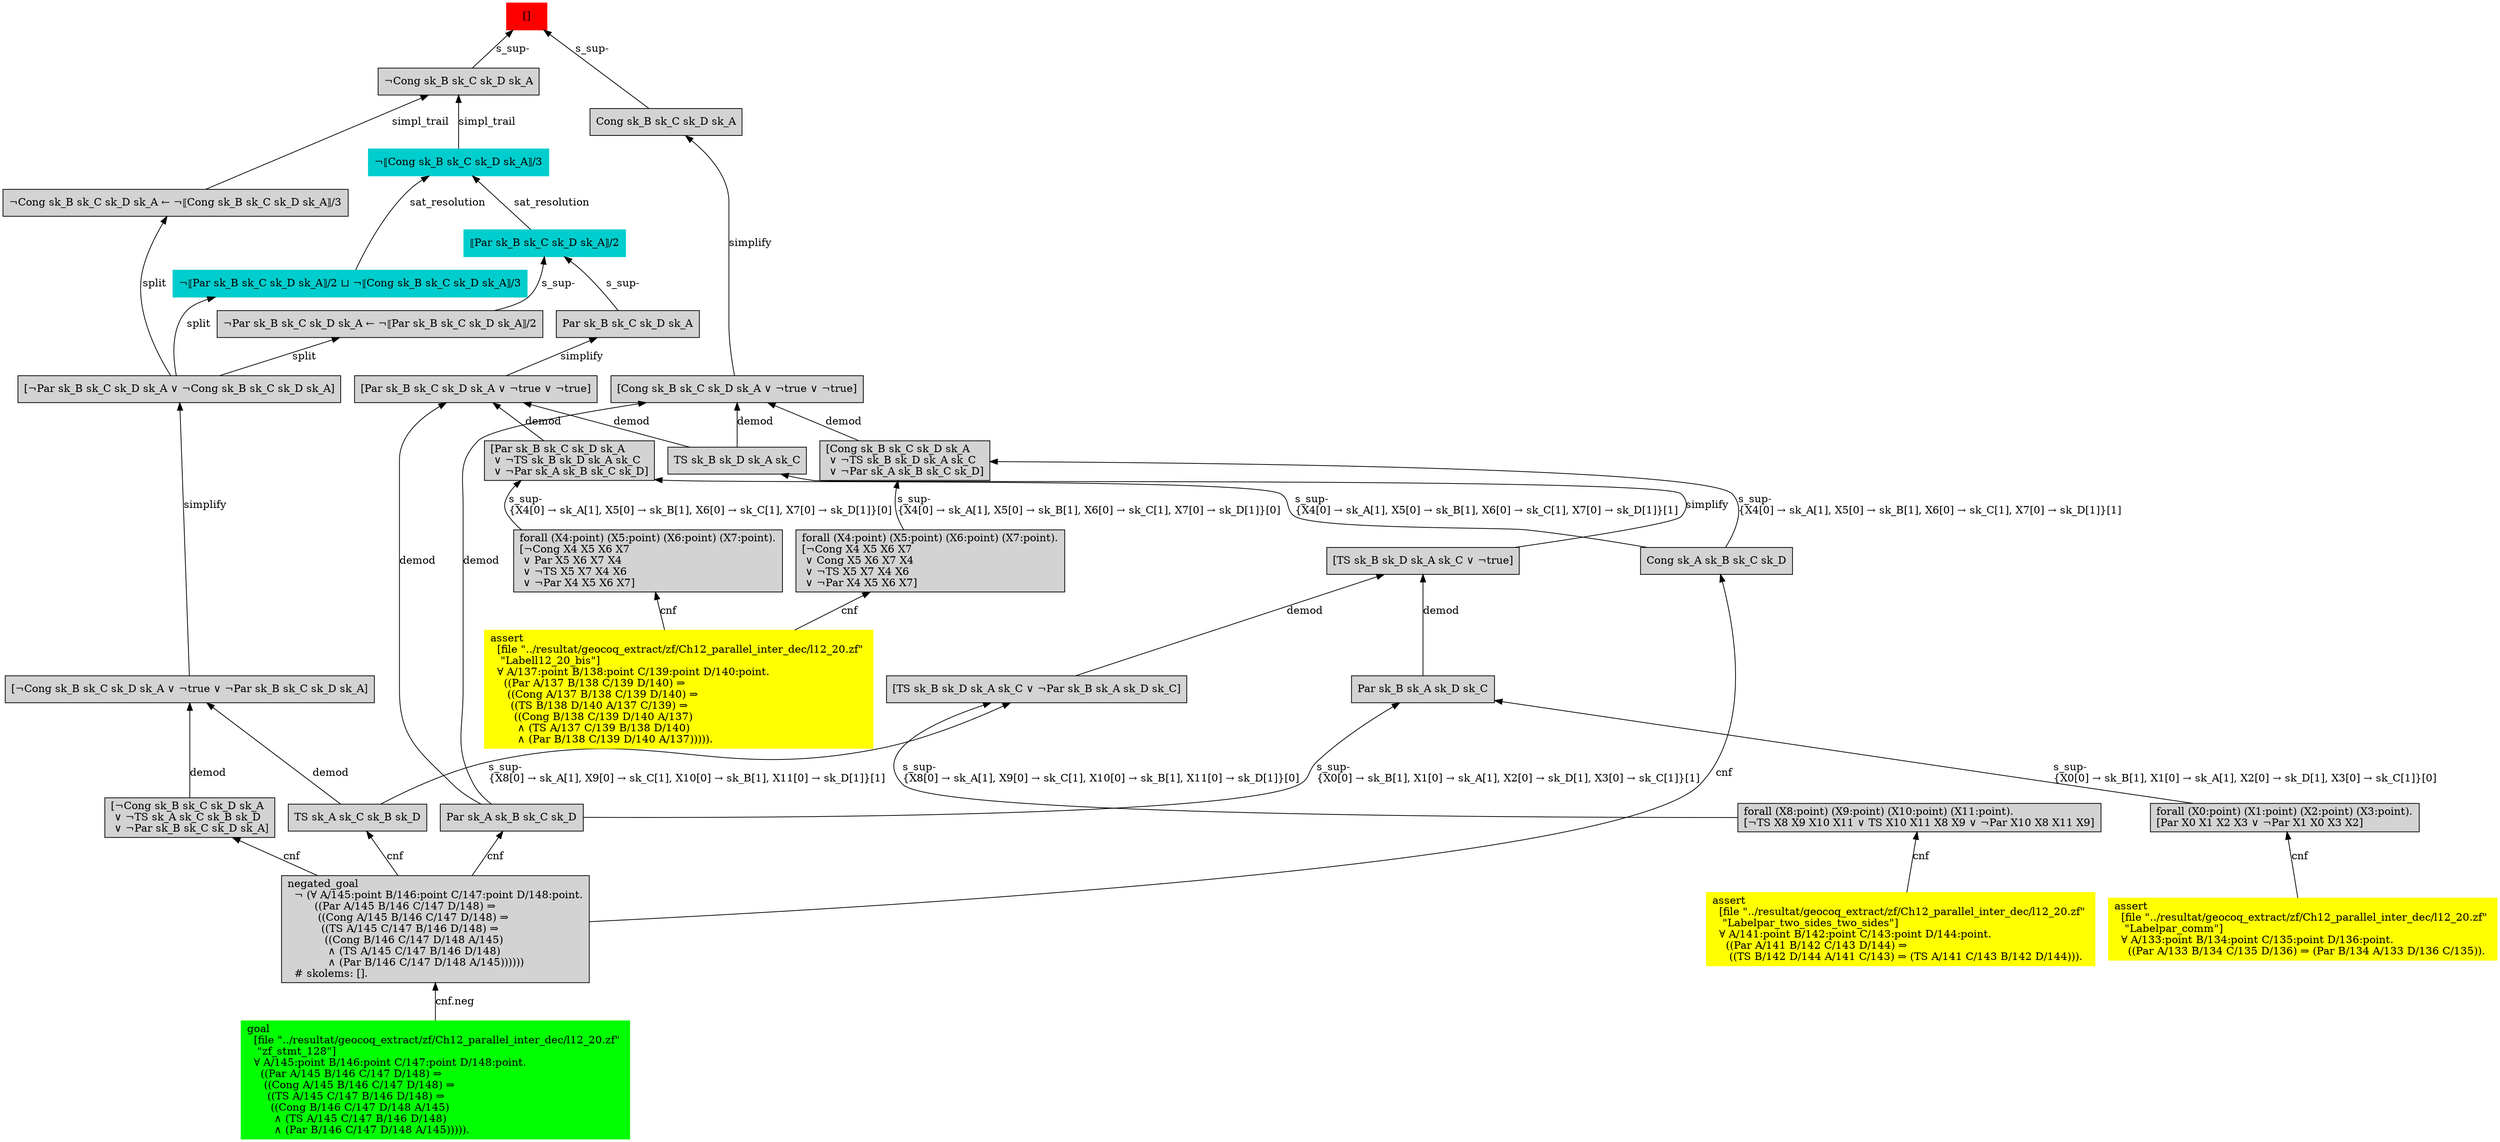 digraph "unsat_graph" {
  vertex_0 [color=red, label="[]", shape=box, style=filled];
  vertex_0 -> vertex_1 [label="s_sup-\l", dir="back"];
  vertex_1 [shape=box, label="¬Cong sk_B sk_C sk_D sk_A\l", style=filled];
  vertex_1 -> vertex_2 [label="simpl_trail", dir="back"];
  vertex_2 [color=cyan3, shape=box, label="¬⟦Cong sk_B sk_C sk_D sk_A⟧/3\l", style=filled];
  vertex_2 -> vertex_3 [label="sat_resolution", dir="back"];
  vertex_3 [color=cyan3, shape=box, label="⟦Par sk_B sk_C sk_D sk_A⟧/2\l", style=filled];
  vertex_3 -> vertex_4 [label="s_sup-\l", dir="back"];
  vertex_4 [shape=box, label="¬Par sk_B sk_C sk_D sk_A ← ¬⟦Par sk_B sk_C sk_D sk_A⟧/2\l", style=filled];
  vertex_4 -> vertex_5 [label="split", dir="back"];
  vertex_5 [shape=box, label="[¬Par sk_B sk_C sk_D sk_A ∨ ¬Cong sk_B sk_C sk_D sk_A]\l", style=filled];
  vertex_5 -> vertex_6 [label="simplify", dir="back"];
  vertex_6 [shape=box, label="[¬Cong sk_B sk_C sk_D sk_A ∨ ¬true ∨ ¬Par sk_B sk_C sk_D sk_A]\l", style=filled];
  vertex_6 -> vertex_7 [label="demod", dir="back"];
  vertex_7 [shape=box, label="TS sk_A sk_C sk_B sk_D\l", style=filled];
  vertex_7 -> vertex_8 [label="cnf", dir="back"];
  vertex_8 [shape=box, label="negated_goal\l  ¬ (∀ A/145:point B/146:point C/147:point D/148:point.\l        ((Par A/145 B/146 C/147 D/148) ⇒\l         ((Cong A/145 B/146 C/147 D/148) ⇒\l          ((TS A/145 C/147 B/146 D/148) ⇒\l           ((Cong B/146 C/147 D/148 A/145)\l            ∧ (TS A/145 C/147 B/146 D/148)\l            ∧ (Par B/146 C/147 D/148 A/145))))))\l  # skolems: [].\l", style=filled];
  vertex_8 -> vertex_9 [label="cnf.neg", dir="back"];
  vertex_9 [color=green, shape=box, label="goal\l  [file \"../resultat/geocoq_extract/zf/Ch12_parallel_inter_dec/l12_20.zf\" \l   \"zf_stmt_128\"]\l  ∀ A/145:point B/146:point C/147:point D/148:point.\l    ((Par A/145 B/146 C/147 D/148) ⇒\l     ((Cong A/145 B/146 C/147 D/148) ⇒\l      ((TS A/145 C/147 B/146 D/148) ⇒\l       ((Cong B/146 C/147 D/148 A/145)\l        ∧ (TS A/145 C/147 B/146 D/148)\l        ∧ (Par B/146 C/147 D/148 A/145))))).\l", style=filled];
  vertex_6 -> vertex_10 [label="demod", dir="back"];
  vertex_10 [shape=box, label="[¬Cong sk_B sk_C sk_D sk_A\l ∨ ¬TS sk_A sk_C sk_B sk_D\l ∨ ¬Par sk_B sk_C sk_D sk_A]\l", style=filled];
  vertex_10 -> vertex_8 [label="cnf", dir="back"];
  vertex_3 -> vertex_11 [label="s_sup-\l", dir="back"];
  vertex_11 [shape=box, label="Par sk_B sk_C sk_D sk_A\l", style=filled];
  vertex_11 -> vertex_12 [label="simplify", dir="back"];
  vertex_12 [shape=box, label="[Par sk_B sk_C sk_D sk_A ∨ ¬true ∨ ¬true]\l", style=filled];
  vertex_12 -> vertex_13 [label="demod", dir="back"];
  vertex_13 [shape=box, label="Par sk_A sk_B sk_C sk_D\l", style=filled];
  vertex_13 -> vertex_8 [label="cnf", dir="back"];
  vertex_12 -> vertex_14 [label="demod", dir="back"];
  vertex_14 [shape=box, label="TS sk_B sk_D sk_A sk_C\l", style=filled];
  vertex_14 -> vertex_15 [label="simplify", dir="back"];
  vertex_15 [shape=box, label="[TS sk_B sk_D sk_A sk_C ∨ ¬true]\l", style=filled];
  vertex_15 -> vertex_16 [label="demod", dir="back"];
  vertex_16 [shape=box, label="Par sk_B sk_A sk_D sk_C\l", style=filled];
  vertex_16 -> vertex_17 [label="s_sup-\l\{X0[0] → sk_B[1], X1[0] → sk_A[1], X2[0] → sk_D[1], X3[0] → sk_C[1]\}[0]\l", dir="back"];
  vertex_17 [shape=box, label="forall (X0:point) (X1:point) (X2:point) (X3:point).\l[Par X0 X1 X2 X3 ∨ ¬Par X1 X0 X3 X2]\l", style=filled];
  vertex_17 -> vertex_18 [label="cnf", dir="back"];
  vertex_18 [color=yellow, shape=box, label="assert\l  [file \"../resultat/geocoq_extract/zf/Ch12_parallel_inter_dec/l12_20.zf\" \l   \"Labelpar_comm\"]\l  ∀ A/133:point B/134:point C/135:point D/136:point.\l    ((Par A/133 B/134 C/135 D/136) ⇒ (Par B/134 A/133 D/136 C/135)).\l", style=filled];
  vertex_16 -> vertex_13 [label="s_sup-\l\{X0[0] → sk_B[1], X1[0] → sk_A[1], X2[0] → sk_D[1], X3[0] → sk_C[1]\}[1]\l", dir="back"];
  vertex_15 -> vertex_19 [label="demod", dir="back"];
  vertex_19 [shape=box, label="[TS sk_B sk_D sk_A sk_C ∨ ¬Par sk_B sk_A sk_D sk_C]\l", style=filled];
  vertex_19 -> vertex_20 [label="s_sup-\l\{X8[0] → sk_A[1], X9[0] → sk_C[1], X10[0] → sk_B[1], X11[0] → sk_D[1]\}[0]\l", dir="back"];
  vertex_20 [shape=box, label="forall (X8:point) (X9:point) (X10:point) (X11:point).\l[¬TS X8 X9 X10 X11 ∨ TS X10 X11 X8 X9 ∨ ¬Par X10 X8 X11 X9]\l", style=filled];
  vertex_20 -> vertex_21 [label="cnf", dir="back"];
  vertex_21 [color=yellow, shape=box, label="assert\l  [file \"../resultat/geocoq_extract/zf/Ch12_parallel_inter_dec/l12_20.zf\" \l   \"Labelpar_two_sides_two_sides\"]\l  ∀ A/141:point B/142:point C/143:point D/144:point.\l    ((Par A/141 B/142 C/143 D/144) ⇒\l     ((TS B/142 D/144 A/141 C/143) ⇒ (TS A/141 C/143 B/142 D/144))).\l", style=filled];
  vertex_19 -> vertex_7 [label="s_sup-\l\{X8[0] → sk_A[1], X9[0] → sk_C[1], X10[0] → sk_B[1], X11[0] → sk_D[1]\}[1]\l", dir="back"];
  vertex_12 -> vertex_22 [label="demod", dir="back"];
  vertex_22 [shape=box, label="[Par sk_B sk_C sk_D sk_A\l ∨ ¬TS sk_B sk_D sk_A sk_C\l ∨ ¬Par sk_A sk_B sk_C sk_D]\l", style=filled];
  vertex_22 -> vertex_23 [label="s_sup-\l\{X4[0] → sk_A[1], X5[0] → sk_B[1], X6[0] → sk_C[1], X7[0] → sk_D[1]\}[0]\l", dir="back"];
  vertex_23 [shape=box, label="forall (X4:point) (X5:point) (X6:point) (X7:point).\l[¬Cong X4 X5 X6 X7\l ∨ Par X5 X6 X7 X4\l ∨ ¬TS X5 X7 X4 X6\l ∨ ¬Par X4 X5 X6 X7]\l", style=filled];
  vertex_23 -> vertex_24 [label="cnf", dir="back"];
  vertex_24 [color=yellow, shape=box, label="assert\l  [file \"../resultat/geocoq_extract/zf/Ch12_parallel_inter_dec/l12_20.zf\" \l   \"Labell12_20_bis\"]\l  ∀ A/137:point B/138:point C/139:point D/140:point.\l    ((Par A/137 B/138 C/139 D/140) ⇒\l     ((Cong A/137 B/138 C/139 D/140) ⇒\l      ((TS B/138 D/140 A/137 C/139) ⇒\l       ((Cong B/138 C/139 D/140 A/137)\l        ∧ (TS A/137 C/139 B/138 D/140)\l        ∧ (Par B/138 C/139 D/140 A/137))))).\l", style=filled];
  vertex_22 -> vertex_25 [label="s_sup-\l\{X4[0] → sk_A[1], X5[0] → sk_B[1], X6[0] → sk_C[1], X7[0] → sk_D[1]\}[1]\l", dir="back"];
  vertex_25 [shape=box, label="Cong sk_A sk_B sk_C sk_D\l", style=filled];
  vertex_25 -> vertex_8 [label="cnf", dir="back"];
  vertex_2 -> vertex_26 [label="sat_resolution", dir="back"];
  vertex_26 [color=cyan3, shape=box, label="¬⟦Par sk_B sk_C sk_D sk_A⟧/2 ⊔ ¬⟦Cong sk_B sk_C sk_D sk_A⟧/3\l", style=filled];
  vertex_26 -> vertex_5 [label="split", dir="back"];
  vertex_1 -> vertex_27 [label="simpl_trail", dir="back"];
  vertex_27 [shape=box, label="¬Cong sk_B sk_C sk_D sk_A ← ¬⟦Cong sk_B sk_C sk_D sk_A⟧/3\l", style=filled];
  vertex_27 -> vertex_5 [label="split", dir="back"];
  vertex_0 -> vertex_28 [label="s_sup-\l", dir="back"];
  vertex_28 [shape=box, label="Cong sk_B sk_C sk_D sk_A\l", style=filled];
  vertex_28 -> vertex_29 [label="simplify", dir="back"];
  vertex_29 [shape=box, label="[Cong sk_B sk_C sk_D sk_A ∨ ¬true ∨ ¬true]\l", style=filled];
  vertex_29 -> vertex_13 [label="demod", dir="back"];
  vertex_29 -> vertex_14 [label="demod", dir="back"];
  vertex_29 -> vertex_30 [label="demod", dir="back"];
  vertex_30 [shape=box, label="[Cong sk_B sk_C sk_D sk_A\l ∨ ¬TS sk_B sk_D sk_A sk_C\l ∨ ¬Par sk_A sk_B sk_C sk_D]\l", style=filled];
  vertex_30 -> vertex_31 [label="s_sup-\l\{X4[0] → sk_A[1], X5[0] → sk_B[1], X6[0] → sk_C[1], X7[0] → sk_D[1]\}[0]\l", dir="back"];
  vertex_31 [shape=box, label="forall (X4:point) (X5:point) (X6:point) (X7:point).\l[¬Cong X4 X5 X6 X7\l ∨ Cong X5 X6 X7 X4\l ∨ ¬TS X5 X7 X4 X6\l ∨ ¬Par X4 X5 X6 X7]\l", style=filled];
  vertex_31 -> vertex_24 [label="cnf", dir="back"];
  vertex_30 -> vertex_25 [label="s_sup-\l\{X4[0] → sk_A[1], X5[0] → sk_B[1], X6[0] → sk_C[1], X7[0] → sk_D[1]\}[1]\l", dir="back"];
  }


